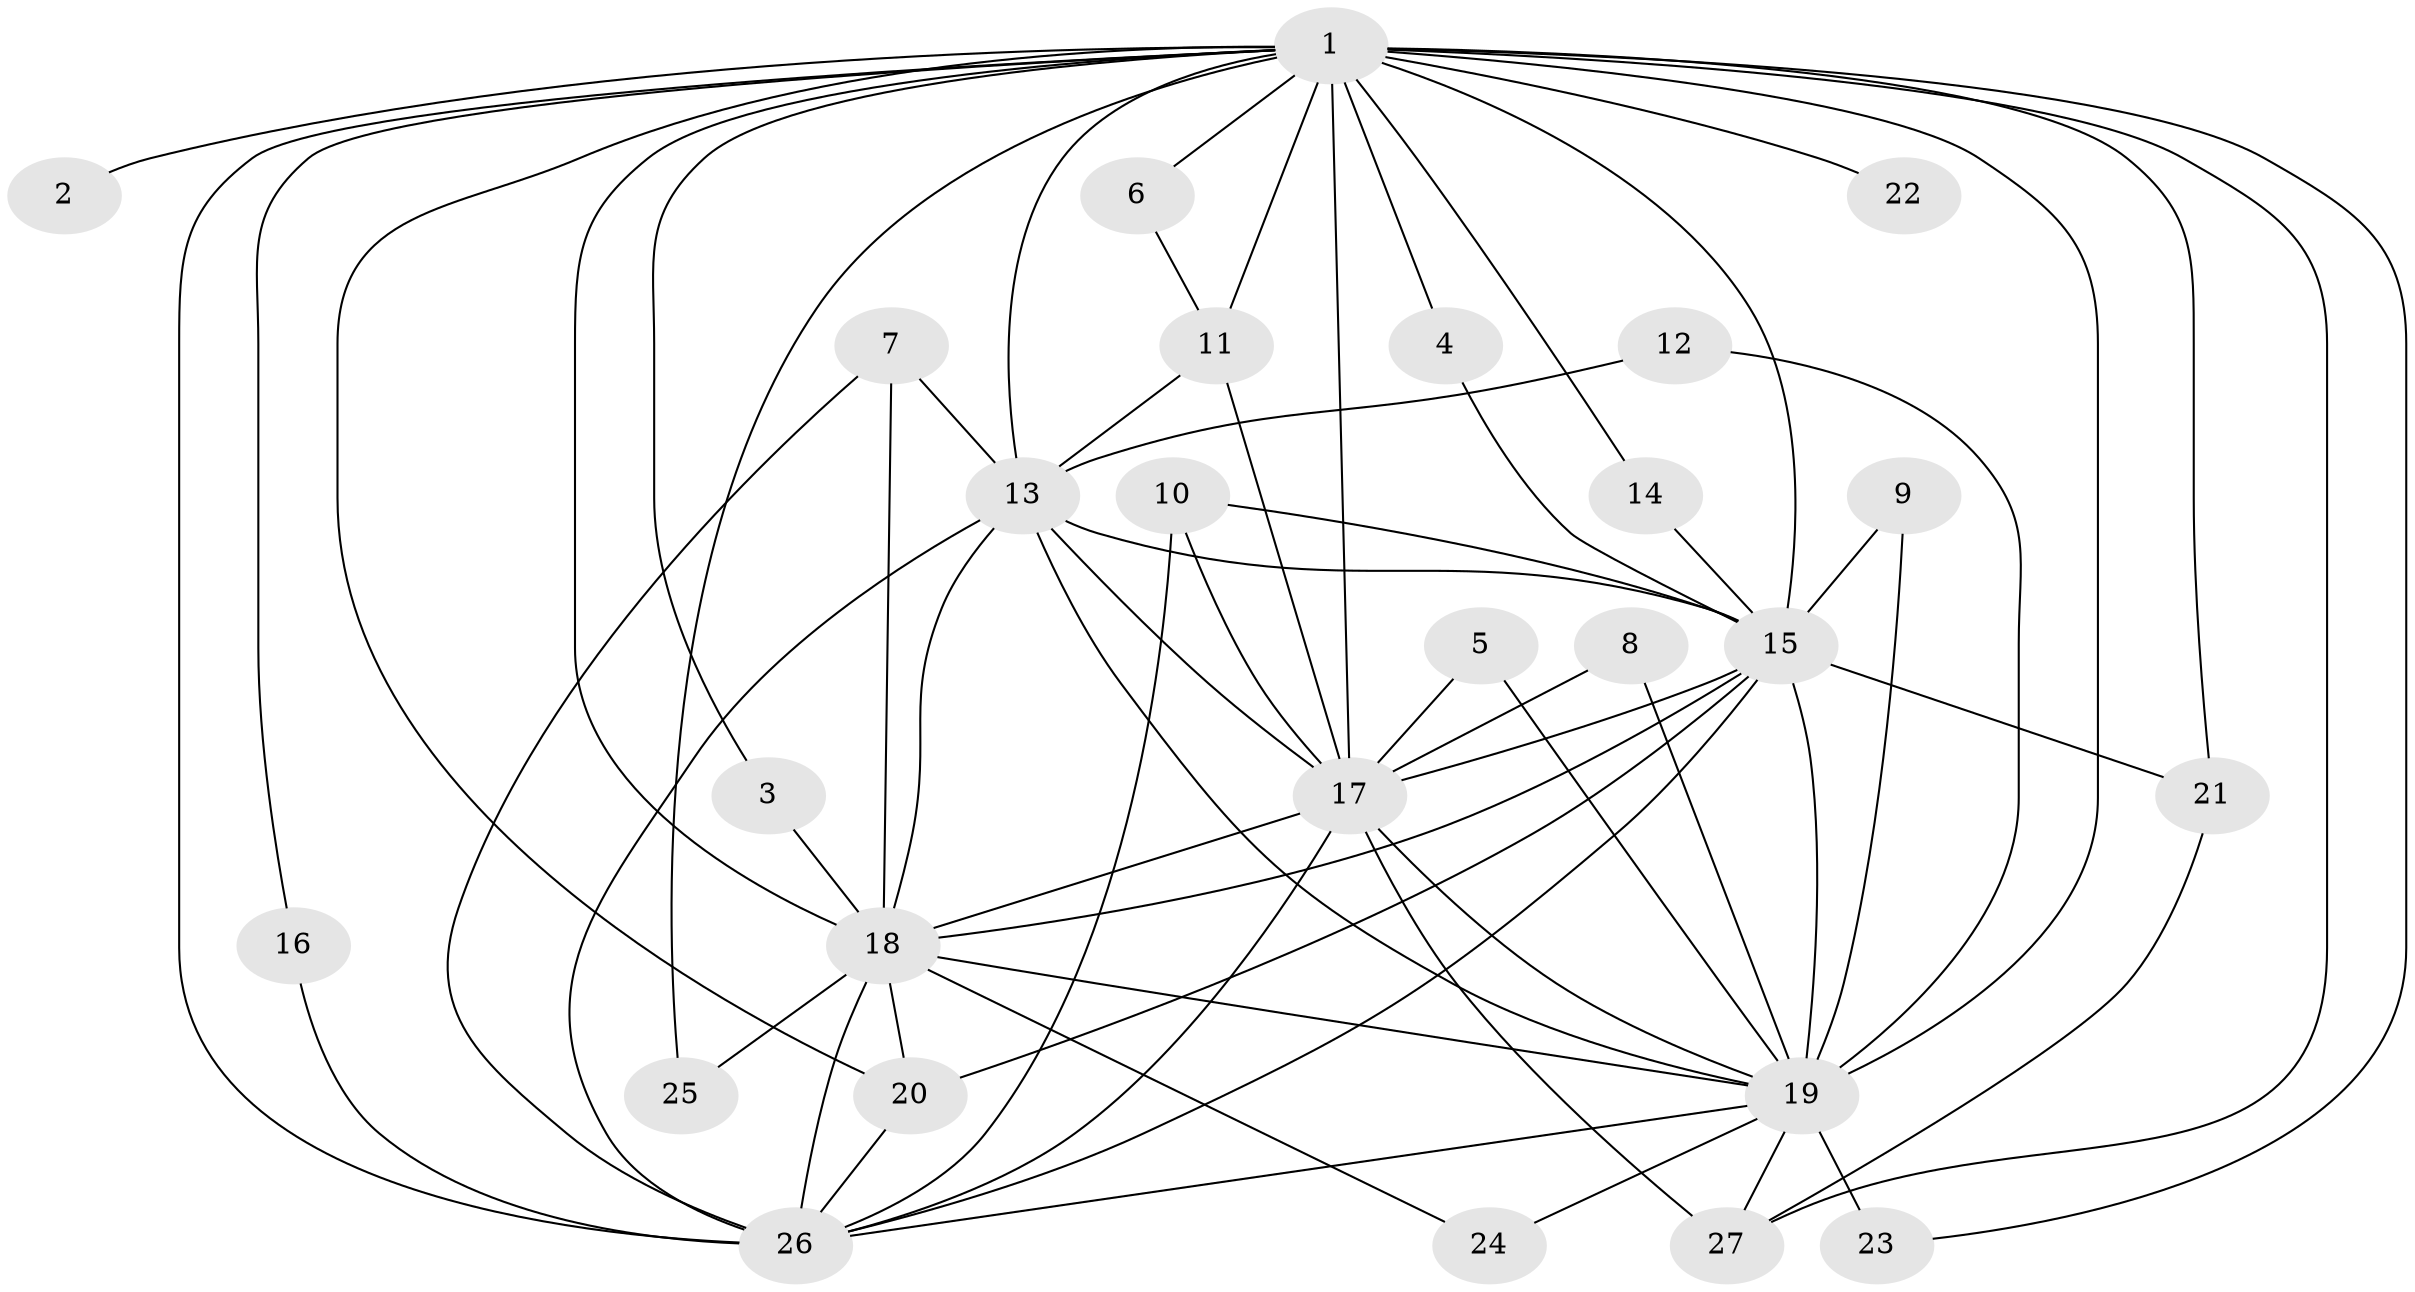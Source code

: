 // original degree distribution, {18: 0.05555555555555555, 17: 0.037037037037037035, 11: 0.018518518518518517, 14: 0.037037037037037035, 15: 0.018518518518518517, 20: 0.018518518518518517, 3: 0.09259259259259259, 4: 0.07407407407407407, 2: 0.6296296296296297, 5: 0.018518518518518517}
// Generated by graph-tools (version 1.1) at 2025/25/03/09/25 03:25:43]
// undirected, 27 vertices, 66 edges
graph export_dot {
graph [start="1"]
  node [color=gray90,style=filled];
  1;
  2;
  3;
  4;
  5;
  6;
  7;
  8;
  9;
  10;
  11;
  12;
  13;
  14;
  15;
  16;
  17;
  18;
  19;
  20;
  21;
  22;
  23;
  24;
  25;
  26;
  27;
  1 -- 2 [weight=2.0];
  1 -- 3 [weight=1.0];
  1 -- 4 [weight=1.0];
  1 -- 6 [weight=1.0];
  1 -- 11 [weight=2.0];
  1 -- 13 [weight=4.0];
  1 -- 14 [weight=1.0];
  1 -- 15 [weight=5.0];
  1 -- 16 [weight=1.0];
  1 -- 17 [weight=6.0];
  1 -- 18 [weight=5.0];
  1 -- 19 [weight=4.0];
  1 -- 20 [weight=2.0];
  1 -- 21 [weight=3.0];
  1 -- 22 [weight=2.0];
  1 -- 23 [weight=1.0];
  1 -- 25 [weight=1.0];
  1 -- 26 [weight=4.0];
  1 -- 27 [weight=1.0];
  3 -- 18 [weight=1.0];
  4 -- 15 [weight=1.0];
  5 -- 17 [weight=1.0];
  5 -- 19 [weight=1.0];
  6 -- 11 [weight=1.0];
  7 -- 13 [weight=1.0];
  7 -- 18 [weight=1.0];
  7 -- 26 [weight=1.0];
  8 -- 17 [weight=1.0];
  8 -- 19 [weight=1.0];
  9 -- 15 [weight=1.0];
  9 -- 19 [weight=1.0];
  10 -- 15 [weight=1.0];
  10 -- 17 [weight=1.0];
  10 -- 26 [weight=1.0];
  11 -- 13 [weight=1.0];
  11 -- 17 [weight=1.0];
  12 -- 13 [weight=1.0];
  12 -- 19 [weight=1.0];
  13 -- 15 [weight=2.0];
  13 -- 17 [weight=1.0];
  13 -- 18 [weight=2.0];
  13 -- 19 [weight=1.0];
  13 -- 26 [weight=1.0];
  14 -- 15 [weight=1.0];
  15 -- 17 [weight=2.0];
  15 -- 18 [weight=1.0];
  15 -- 19 [weight=1.0];
  15 -- 20 [weight=1.0];
  15 -- 21 [weight=1.0];
  15 -- 26 [weight=1.0];
  16 -- 26 [weight=1.0];
  17 -- 18 [weight=1.0];
  17 -- 19 [weight=1.0];
  17 -- 26 [weight=2.0];
  17 -- 27 [weight=1.0];
  18 -- 19 [weight=2.0];
  18 -- 20 [weight=1.0];
  18 -- 24 [weight=1.0];
  18 -- 25 [weight=1.0];
  18 -- 26 [weight=1.0];
  19 -- 23 [weight=3.0];
  19 -- 24 [weight=1.0];
  19 -- 26 [weight=2.0];
  19 -- 27 [weight=1.0];
  20 -- 26 [weight=1.0];
  21 -- 27 [weight=1.0];
}
